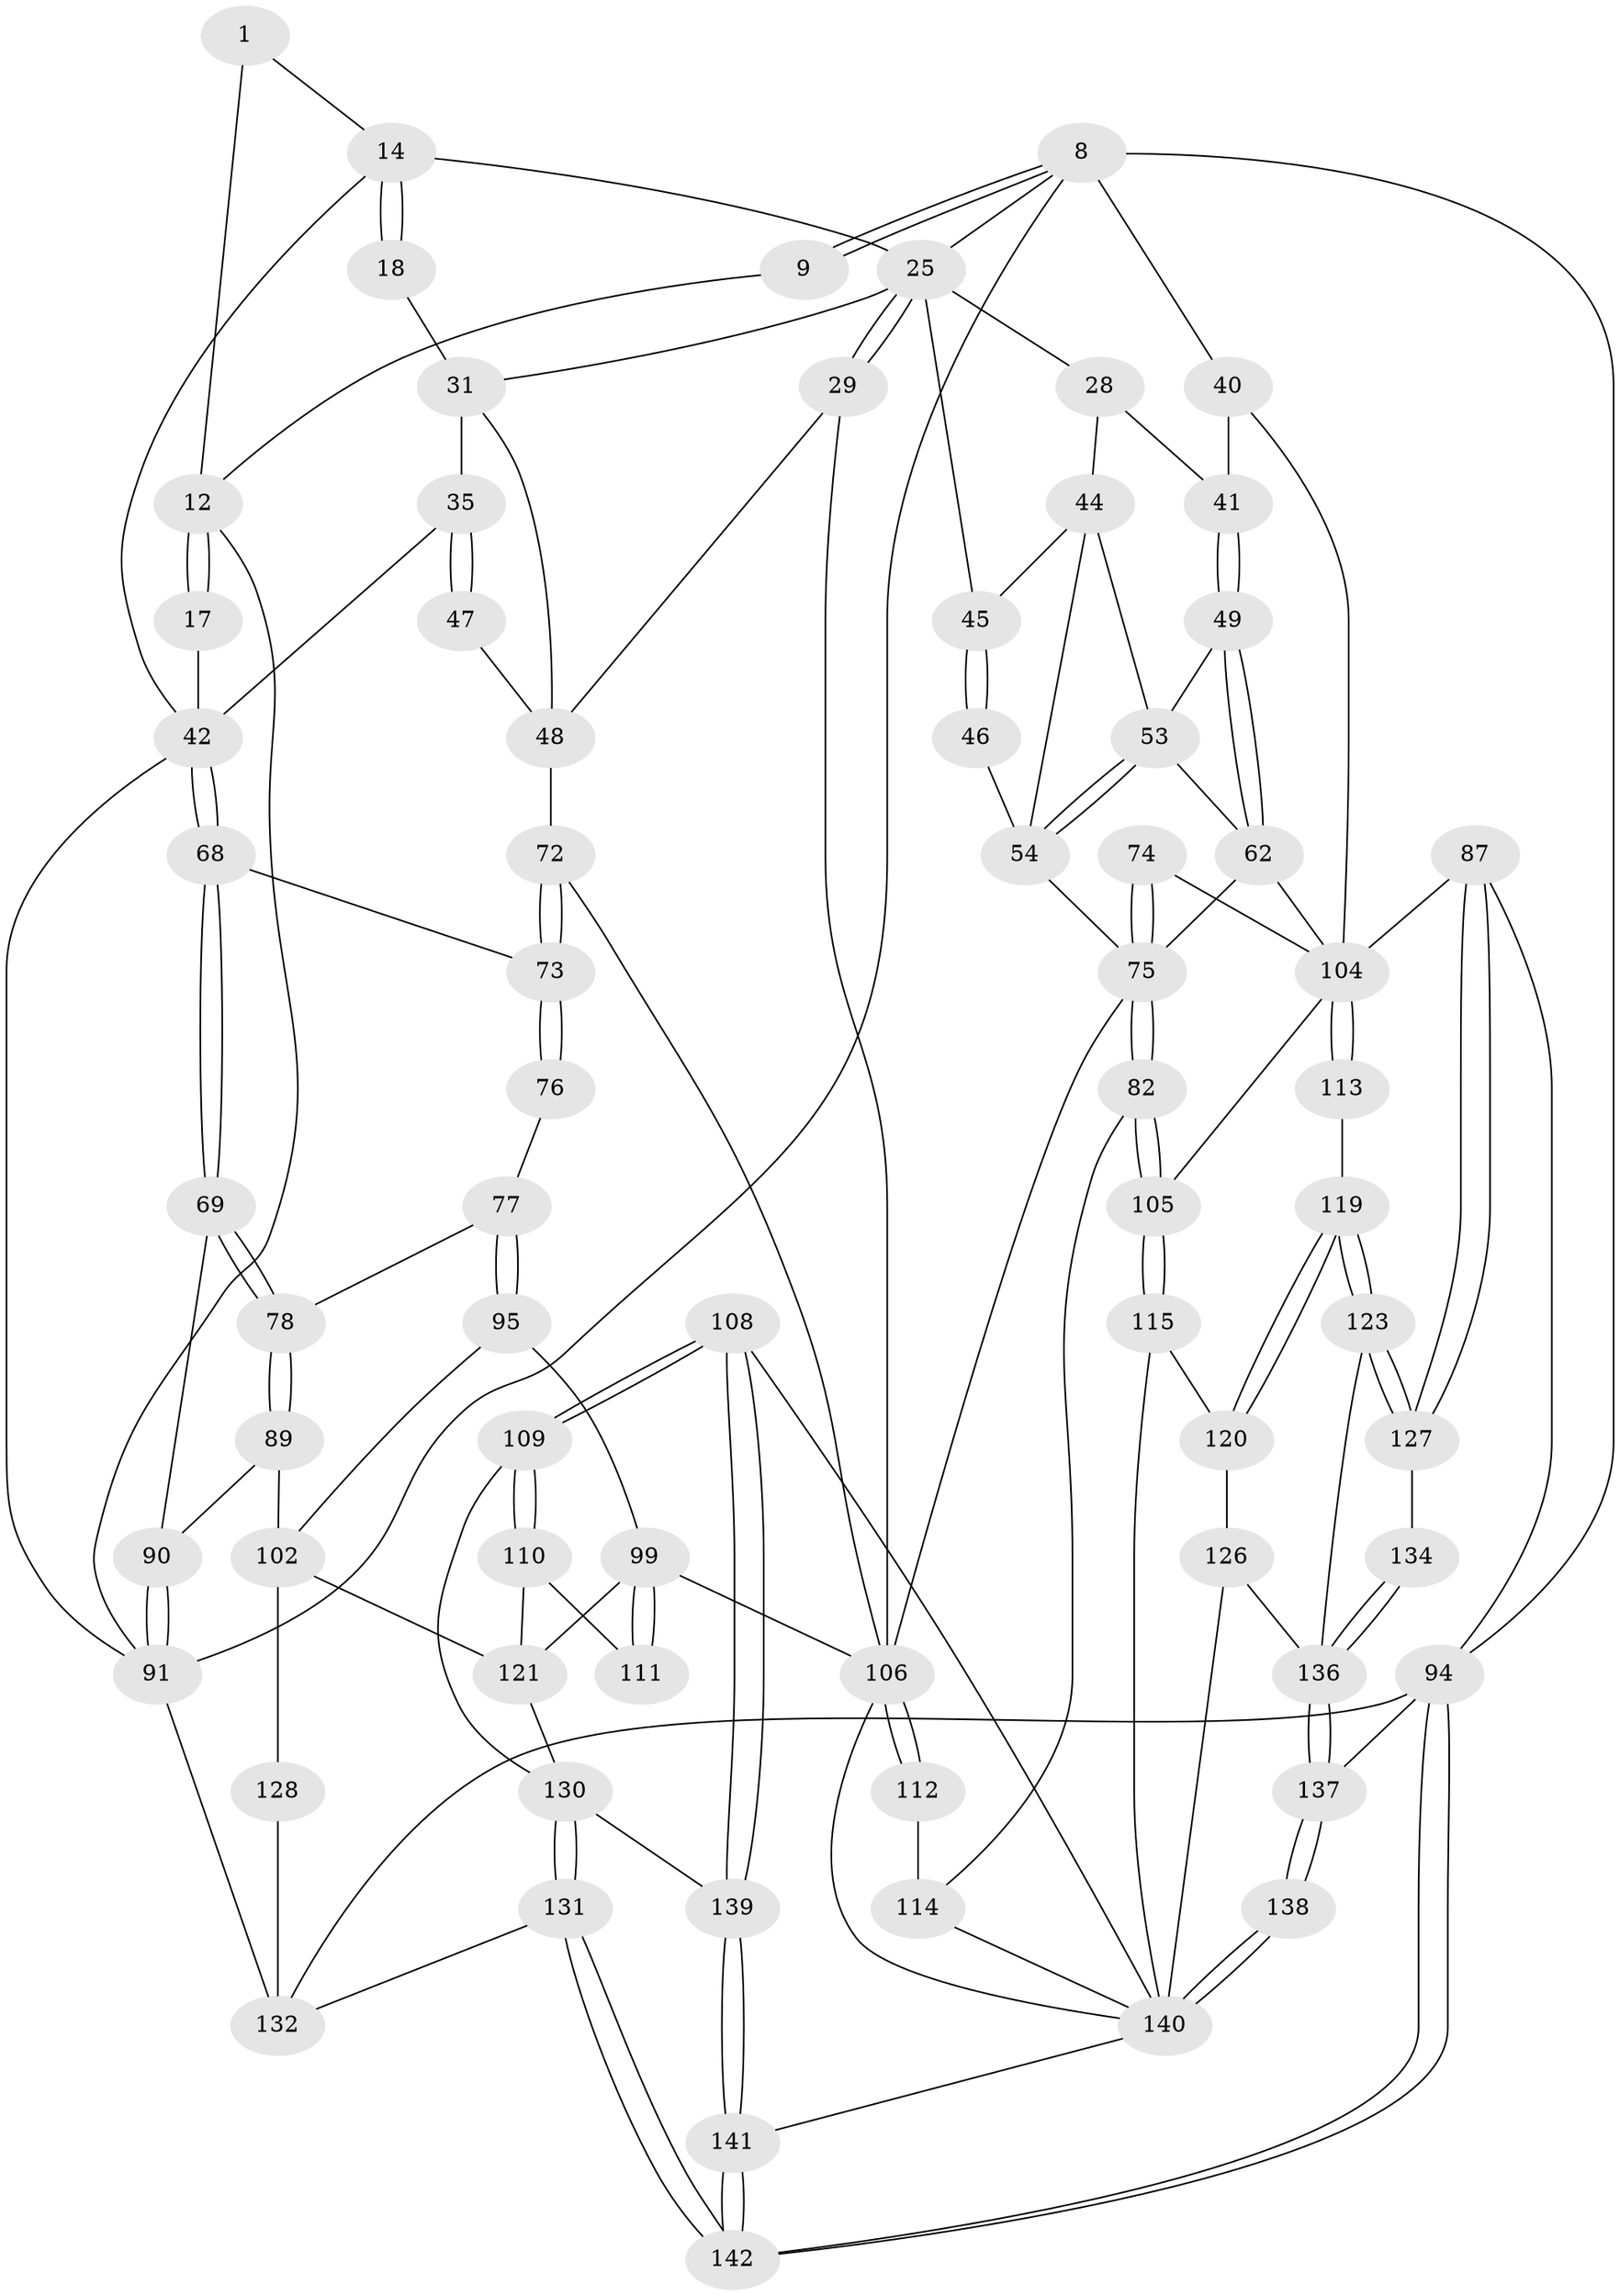 // original degree distribution, {3: 0.014084507042253521, 4: 0.23943661971830985, 6: 0.22535211267605634, 5: 0.5211267605633803}
// Generated by graph-tools (version 1.1) at 2025/00/03/09/25 05:00:36]
// undirected, 71 vertices, 158 edges
graph export_dot {
graph [start="1"]
  node [color=gray90,style=filled];
  1 [pos="+0.13215467993205357+0"];
  8 [pos="+0+0",super="+7"];
  9 [pos="+0.00564787744169299+0"];
  12 [pos="+0+0.10603133347692606",super="+11+10"];
  14 [pos="+0.19490755881031877+0.07451419607864318",super="+2+3"];
  17 [pos="+0.06324534686773012+0.09129650838605989"];
  18 [pos="+0.237250164698216+0.08919767657154874"];
  25 [pos="+0.49451930718416837+0.29776682020037487",super="+19+22"];
  28 [pos="+0.7584890594338175+0.20217207855052266"];
  29 [pos="+0.4882027640621484+0.307227449861799"];
  31 [pos="+0.37626898239476547+0.1977755583645304",super="+21"];
  35 [pos="+0.3390253239532433+0.18863522376273156",super="+32+33"];
  40 [pos="+0.9646772298112325+0.20342939876330518",super="+38+39+26"];
  41 [pos="+0.9086531367229878+0.27205235600522865",super="+27"];
  42 [pos="+0.1670543432471892+0.3434722228875539",super="+34"];
  44 [pos="+0.733577694051631+0.22876735197028397",super="+43"];
  45 [pos="+0.6717839479301538+0.20320447047079032",super="+24"];
  46 [pos="+0.6332317143675612+0.26567724347537386"];
  47 [pos="+0.21263330163185187+0.3342204486301208"];
  48 [pos="+0.22691953969515918+0.3393846118067324",super="+30"];
  49 [pos="+0.9050583264676183+0.2842852510437237"];
  53 [pos="+0.7839954038517063+0.341023370538718",super="+50"];
  54 [pos="+0.7086672865935352+0.3856755906366776",super="+52"];
  62 [pos="+0.9117148552788608+0.3542381203427792",super="+61"];
  68 [pos="+0.14661772789945757+0.45576144582050787"];
  69 [pos="+0.11747337569369729+0.49101141765625633"];
  72 [pos="+0.36874077387170545+0.5739734146471197",super="+64+65"];
  73 [pos="+0.32994424465422867+0.5685715967474912",super="+66+67"];
  74 [pos="+0.8060754493897462+0.5365487677524243"];
  75 [pos="+0.6820321732879547+0.6199550116977203",super="+56+55+63"];
  76 [pos="+0.22681104313156428+0.5775697584987743"];
  77 [pos="+0.22152702271370733+0.5815169432299374"];
  78 [pos="+0.12207893947872718+0.5351582999376041"];
  82 [pos="+0.6647764376381409+0.6583528677443792"];
  87 [pos="+1+0.9639397810303465"];
  89 [pos="+0.10723511684939667+0.6292670918573333"];
  90 [pos="+0.10472252062343108+0.6283954714622837",super="+70"];
  91 [pos="+0+0.5686023438375251",super="+71"];
  94 [pos="+0+1",super="+86"];
  95 [pos="+0.18347613219259779+0.6308934371053391"];
  99 [pos="+0.22175124235819496+0.7453827820520541",super="+98+97"];
  102 [pos="+0.09758608755146425+0.7041762391890697",super="+96+101"];
  104 [pos="+0.8525733309716941+0.7030133247262268",super="+85+88"];
  105 [pos="+0.7050037847384812+0.6993043331709873"];
  106 [pos="+0.46970036683875127+0.8112821391517595",super="+80+81+79+58"];
  108 [pos="+0.4325411953985786+0.8432870190812186"];
  109 [pos="+0.4112584187819275+0.8253046294225712"];
  110 [pos="+0.35593224209345875+0.7531203465018508"];
  111 [pos="+0.33263201303930245+0.6807928456724914"];
  112 [pos="+0.5177290510749996+0.7896151240595837",super="+84"];
  113 [pos="+0.8729674933282572+0.7473422316952782"];
  114 [pos="+0.6021889793089659+0.8154606467663634",super="+83"];
  115 [pos="+0.7058267712599774+0.7154657114656044"];
  119 [pos="+0.8751910730157464+0.7697197887810158"];
  120 [pos="+0.7889897347486257+0.8041789231089995"];
  121 [pos="+0.23060475768801394+0.8057979294427838",super="+100"];
  123 [pos="+0.8793256708769992+0.7798404840885784"];
  126 [pos="+0.7881779636868883+0.8672662338354059",super="+122"];
  127 [pos="+0.9733219889558736+0.8516551443346337"];
  128 [pos="+0.13658019601304205+0.7971900671042146",super="+103"];
  130 [pos="+0.24363155971608758+0.8976981146218134",super="+129"];
  131 [pos="+0.2005334250045525+0.9728289820478895"];
  132 [pos="+0.10044068692931915+0.8852519891765465",super="+93+92"];
  134 [pos="+0.8739211089512824+0.9086648196158382"];
  136 [pos="+0.8652108515277579+0.9196117928579493",super="+125+124"];
  137 [pos="+0.8036822296809208+1"];
  138 [pos="+0.7586079065741607+1"];
  139 [pos="+0.41739241073208955+0.880165533729313"];
  140 [pos="+0.6619616010898957+1",super="+133+135"];
  141 [pos="+0.4323464035176058+1"];
  142 [pos="+0.22120181667378364+1"];
  1 -- 14;
  1 -- 12;
  8 -- 9;
  8 -- 9;
  8 -- 94 [weight=2];
  8 -- 40 [weight=2];
  8 -- 91;
  8 -- 25;
  9 -- 12;
  12 -- 17 [weight=2];
  12 -- 17;
  12 -- 91;
  14 -- 18 [weight=2];
  14 -- 18;
  14 -- 42;
  14 -- 25;
  17 -- 42;
  18 -- 31;
  25 -- 29;
  25 -- 29;
  25 -- 45 [weight=2];
  25 -- 31;
  25 -- 28;
  28 -- 41;
  28 -- 44;
  29 -- 106;
  29 -- 48;
  31 -- 35 [weight=2];
  31 -- 48;
  35 -- 47 [weight=2];
  35 -- 47;
  35 -- 42;
  40 -- 41 [weight=2];
  40 -- 104 [weight=2];
  41 -- 49;
  41 -- 49;
  42 -- 68;
  42 -- 68;
  42 -- 91 [weight=2];
  44 -- 45;
  44 -- 54;
  44 -- 53;
  45 -- 46 [weight=2];
  45 -- 46;
  46 -- 54;
  47 -- 48;
  48 -- 72;
  49 -- 62;
  49 -- 62;
  49 -- 53;
  53 -- 54;
  53 -- 54;
  53 -- 62;
  54 -- 75;
  62 -- 75;
  62 -- 104;
  68 -- 69;
  68 -- 69;
  68 -- 73;
  69 -- 78;
  69 -- 78;
  69 -- 90;
  72 -- 73 [weight=2];
  72 -- 73;
  72 -- 106 [weight=2];
  73 -- 76 [weight=2];
  73 -- 76;
  74 -- 75 [weight=2];
  74 -- 75;
  74 -- 104;
  75 -- 82;
  75 -- 82;
  75 -- 106;
  76 -- 77;
  77 -- 78;
  77 -- 95;
  77 -- 95;
  78 -- 89;
  78 -- 89;
  82 -- 105;
  82 -- 105;
  82 -- 114;
  87 -- 127;
  87 -- 127;
  87 -- 94;
  87 -- 104;
  89 -- 90;
  89 -- 102;
  90 -- 91 [weight=2];
  90 -- 91;
  91 -- 132;
  94 -- 142;
  94 -- 142;
  94 -- 137;
  94 -- 132;
  95 -- 102;
  95 -- 99;
  99 -- 111 [weight=2];
  99 -- 111;
  99 -- 106;
  99 -- 121;
  102 -- 128 [weight=2];
  102 -- 121;
  104 -- 105;
  104 -- 113 [weight=2];
  104 -- 113;
  105 -- 115;
  105 -- 115;
  106 -- 112 [weight=2];
  106 -- 112;
  106 -- 140;
  108 -- 109;
  108 -- 109;
  108 -- 139;
  108 -- 139;
  108 -- 140;
  109 -- 110;
  109 -- 110;
  109 -- 130;
  110 -- 111;
  110 -- 121;
  112 -- 114 [weight=2];
  113 -- 119;
  114 -- 140;
  115 -- 120;
  115 -- 140;
  119 -- 120;
  119 -- 120;
  119 -- 123;
  119 -- 123;
  120 -- 126;
  121 -- 130;
  123 -- 127;
  123 -- 127;
  123 -- 136;
  126 -- 136;
  126 -- 140 [weight=2];
  127 -- 134;
  128 -- 132 [weight=2];
  130 -- 131;
  130 -- 131;
  130 -- 139;
  131 -- 132;
  131 -- 142;
  131 -- 142;
  134 -- 136 [weight=2];
  134 -- 136;
  136 -- 137;
  136 -- 137;
  137 -- 138;
  137 -- 138;
  138 -- 140 [weight=2];
  138 -- 140;
  139 -- 141;
  139 -- 141;
  140 -- 141;
  141 -- 142;
  141 -- 142;
}
